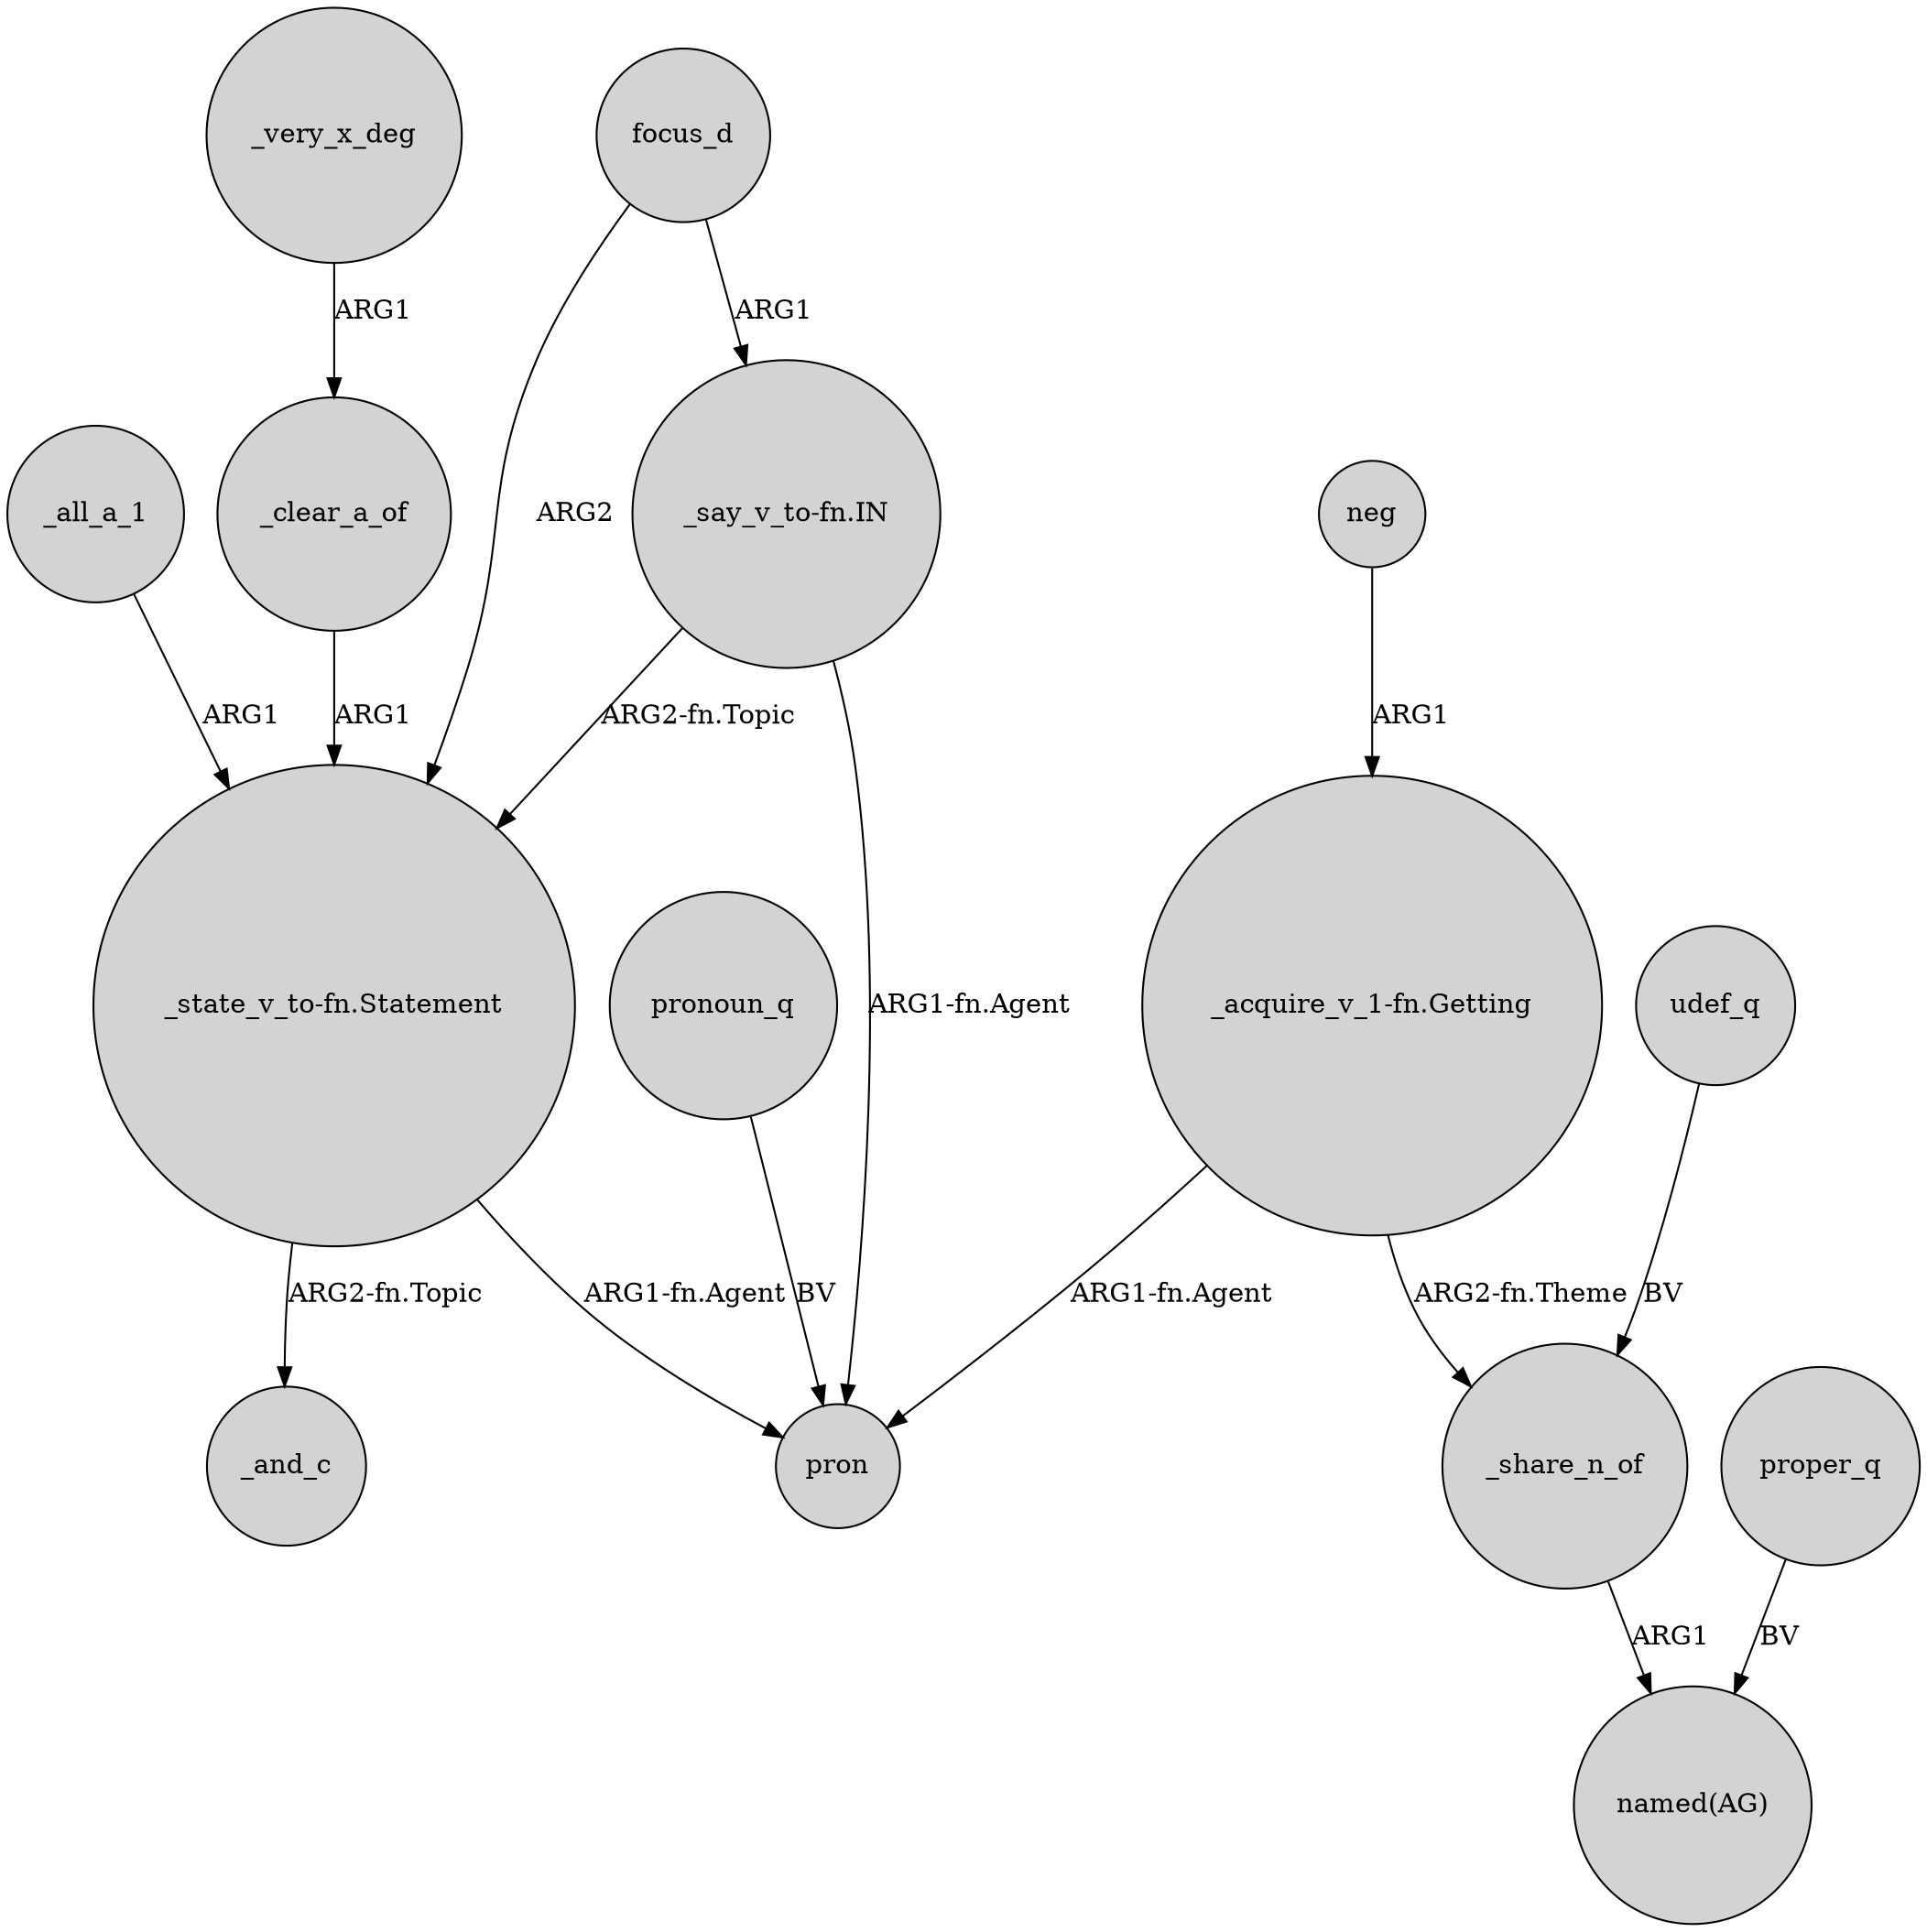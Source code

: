 digraph {
	node [shape=circle style=filled]
	"_say_v_to-fn.IN" -> "_state_v_to-fn.Statement" [label="ARG2-fn.Topic"]
	_all_a_1 -> "_state_v_to-fn.Statement" [label=ARG1]
	neg -> "_acquire_v_1-fn.Getting" [label=ARG1]
	_share_n_of -> "named(AG)" [label=ARG1]
	udef_q -> _share_n_of [label=BV]
	"_state_v_to-fn.Statement" -> _and_c [label="ARG2-fn.Topic"]
	"_state_v_to-fn.Statement" -> pron [label="ARG1-fn.Agent"]
	_very_x_deg -> _clear_a_of [label=ARG1]
	"_acquire_v_1-fn.Getting" -> _share_n_of [label="ARG2-fn.Theme"]
	focus_d -> "_say_v_to-fn.IN" [label=ARG1]
	proper_q -> "named(AG)" [label=BV]
	_clear_a_of -> "_state_v_to-fn.Statement" [label=ARG1]
	"_acquire_v_1-fn.Getting" -> pron [label="ARG1-fn.Agent"]
	focus_d -> "_state_v_to-fn.Statement" [label=ARG2]
	"_say_v_to-fn.IN" -> pron [label="ARG1-fn.Agent"]
	pronoun_q -> pron [label=BV]
}
